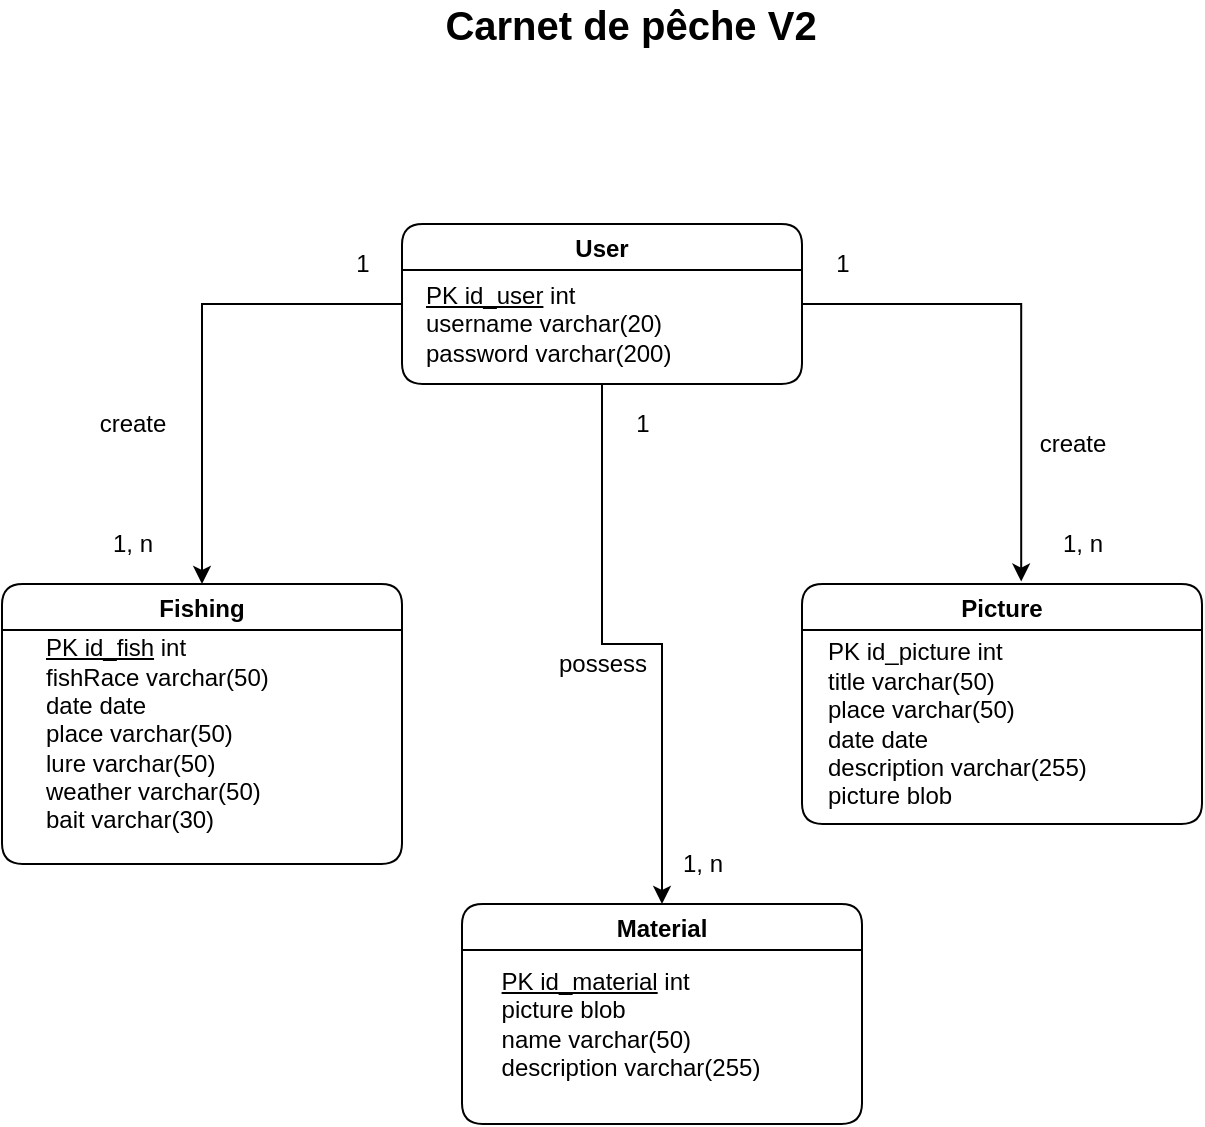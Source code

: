 <mxfile>
    <diagram id="iWAef_jkS69zNWA0uLJs" name="Page-1">
        <mxGraphModel dx="820" dy="311" grid="1" gridSize="10" guides="1" tooltips="1" connect="1" arrows="1" fold="1" page="1" pageScale="1" pageWidth="827" pageHeight="1169" math="0" shadow="0">
            <root>
                <mxCell id="0"/>
                <mxCell id="1" parent="0"/>
                <mxCell id="jYINh09VcfjWnoEC212V-5" value="Picture" style="swimlane;rounded=1;" parent="1" vertex="1">
                    <mxGeometry x="500" y="320" width="200" height="120" as="geometry"/>
                </mxCell>
                <mxCell id="jYINh09VcfjWnoEC212V-11" value="PK id_picture int&lt;br&gt;title varchar(50)&lt;br&gt;place varchar(50)&lt;br&gt;date date&lt;br&gt;description varchar(255)&lt;br&gt;picture blob" style="text;html=1;align=left;verticalAlign=middle;resizable=0;points=[];autosize=1;strokeColor=none;fillColor=none;" parent="jYINh09VcfjWnoEC212V-5" vertex="1">
                    <mxGeometry x="11" y="25" width="150" height="90" as="geometry"/>
                </mxCell>
                <mxCell id="jYINh09VcfjWnoEC212V-12" style="edgeStyle=orthogonalEdgeStyle;rounded=0;orthogonalLoop=1;jettySize=auto;html=1;entryX=0.548;entryY=-0.01;entryDx=0;entryDy=0;entryPerimeter=0;" parent="1" source="jYINh09VcfjWnoEC212V-6" target="jYINh09VcfjWnoEC212V-5" edge="1">
                    <mxGeometry relative="1" as="geometry">
                        <Array as="points">
                            <mxPoint x="610" y="180"/>
                        </Array>
                    </mxGeometry>
                </mxCell>
                <mxCell id="jYINh09VcfjWnoEC212V-13" style="edgeStyle=orthogonalEdgeStyle;rounded=0;orthogonalLoop=1;jettySize=auto;html=1;entryX=0.5;entryY=0;entryDx=0;entryDy=0;" parent="1" source="jYINh09VcfjWnoEC212V-6" target="jYINh09VcfjWnoEC212V-7" edge="1">
                    <mxGeometry relative="1" as="geometry">
                        <mxPoint x="200" y="260" as="targetPoint"/>
                        <Array as="points">
                            <mxPoint x="200" y="180"/>
                        </Array>
                    </mxGeometry>
                </mxCell>
                <mxCell id="lYAPcYUrnoJkSHGf2Lo3-3" style="edgeStyle=orthogonalEdgeStyle;rounded=0;orthogonalLoop=1;jettySize=auto;html=1;entryX=0.5;entryY=0;entryDx=0;entryDy=0;" parent="1" source="jYINh09VcfjWnoEC212V-6" target="lYAPcYUrnoJkSHGf2Lo3-1" edge="1">
                    <mxGeometry relative="1" as="geometry"/>
                </mxCell>
                <mxCell id="jYINh09VcfjWnoEC212V-6" value="User" style="swimlane;rounded=1;" parent="1" vertex="1">
                    <mxGeometry x="300" y="140" width="200" height="80" as="geometry"/>
                </mxCell>
                <mxCell id="jYINh09VcfjWnoEC212V-9" value="&lt;u&gt;PK id_user&lt;/u&gt; int&lt;br&gt;username varchar(20)&lt;br&gt;password varchar(200)" style="text;html=1;align=left;verticalAlign=middle;resizable=0;points=[];autosize=1;strokeColor=none;fillColor=none;rounded=1;" parent="jYINh09VcfjWnoEC212V-6" vertex="1">
                    <mxGeometry x="10" y="25" width="140" height="50" as="geometry"/>
                </mxCell>
                <mxCell id="jYINh09VcfjWnoEC212V-7" value="Fishing" style="swimlane;rounded=1;" parent="1" vertex="1">
                    <mxGeometry x="100" y="320" width="200" height="140" as="geometry">
                        <mxRectangle x="100" y="320" width="60" height="23" as="alternateBounds"/>
                    </mxGeometry>
                </mxCell>
                <mxCell id="jYINh09VcfjWnoEC212V-10" value="&lt;u&gt;PK id_fish&lt;/u&gt; int&lt;br&gt;fishRace varchar(50)&lt;br&gt;date date&lt;br&gt;place varchar(50)&lt;br&gt;lure varchar(50)&lt;br&gt;weather varchar(50)&lt;br&gt;bait varchar(30)" style="text;html=1;align=left;verticalAlign=middle;resizable=0;points=[];autosize=1;strokeColor=none;fillColor=none;" parent="jYINh09VcfjWnoEC212V-7" vertex="1">
                    <mxGeometry x="20" y="25" width="130" height="100" as="geometry"/>
                </mxCell>
                <mxCell id="jYINh09VcfjWnoEC212V-14" value="create" style="text;html=1;align=center;verticalAlign=middle;resizable=0;points=[];autosize=1;strokeColor=none;fillColor=none;" parent="1" vertex="1">
                    <mxGeometry x="610" y="240" width="50" height="20" as="geometry"/>
                </mxCell>
                <mxCell id="jYINh09VcfjWnoEC212V-15" value="1" style="text;html=1;align=center;verticalAlign=middle;resizable=0;points=[];autosize=1;strokeColor=none;fillColor=none;" parent="1" vertex="1">
                    <mxGeometry x="510" y="150" width="20" height="20" as="geometry"/>
                </mxCell>
                <mxCell id="jYINh09VcfjWnoEC212V-16" value="1" style="text;html=1;align=center;verticalAlign=middle;resizable=0;points=[];autosize=1;strokeColor=none;fillColor=none;" parent="1" vertex="1">
                    <mxGeometry x="270" y="150" width="20" height="20" as="geometry"/>
                </mxCell>
                <mxCell id="jYINh09VcfjWnoEC212V-17" value="create" style="text;html=1;align=center;verticalAlign=middle;resizable=0;points=[];autosize=1;strokeColor=none;fillColor=none;" parent="1" vertex="1">
                    <mxGeometry x="140" y="230" width="50" height="20" as="geometry"/>
                </mxCell>
                <mxCell id="jYINh09VcfjWnoEC212V-18" value="1, n" style="text;html=1;align=center;verticalAlign=middle;resizable=0;points=[];autosize=1;strokeColor=none;fillColor=none;" parent="1" vertex="1">
                    <mxGeometry x="145" y="290" width="40" height="20" as="geometry"/>
                </mxCell>
                <mxCell id="jYINh09VcfjWnoEC212V-19" value="1, n" style="text;html=1;align=center;verticalAlign=middle;resizable=0;points=[];autosize=1;strokeColor=none;fillColor=none;" parent="1" vertex="1">
                    <mxGeometry x="620" y="290" width="40" height="20" as="geometry"/>
                </mxCell>
                <mxCell id="AhOWJDcbchbTVUkuOOfe-1" value="&lt;b&gt;&lt;font style=&quot;font-size: 20px;&quot;&gt;Carnet de pêche V2&lt;/font&gt;&lt;/b&gt;" style="text;html=1;align=center;verticalAlign=middle;resizable=0;points=[];autosize=1;strokeColor=none;fillColor=none;" parent="1" vertex="1">
                    <mxGeometry x="314" y="30" width="200" height="20" as="geometry"/>
                </mxCell>
                <mxCell id="lYAPcYUrnoJkSHGf2Lo3-1" value="Material" style="swimlane;rounded=1;" parent="1" vertex="1">
                    <mxGeometry x="330" y="480" width="200" height="110" as="geometry"/>
                </mxCell>
                <mxCell id="lYAPcYUrnoJkSHGf2Lo3-2" value="&lt;div style=&quot;text-align: left;&quot;&gt;&lt;span style=&quot;background-color: initial;&quot;&gt;&lt;u&gt;PK id_material&lt;/u&gt; int&lt;/span&gt;&lt;/div&gt;&lt;div style=&quot;text-align: left;&quot;&gt;&lt;span style=&quot;background-color: initial;&quot;&gt;picture blob&lt;/span&gt;&lt;/div&gt;&lt;div style=&quot;text-align: left;&quot;&gt;&lt;span style=&quot;background-color: initial;&quot;&gt;name varchar(50)&lt;/span&gt;&lt;/div&gt;&lt;div style=&quot;text-align: left;&quot;&gt;&lt;span style=&quot;background-color: initial;&quot;&gt;description varchar(255)&lt;/span&gt;&lt;/div&gt;" style="text;html=1;align=center;verticalAlign=middle;resizable=0;points=[];autosize=1;strokeColor=none;fillColor=none;" parent="lYAPcYUrnoJkSHGf2Lo3-1" vertex="1">
                    <mxGeometry x="9" y="30" width="150" height="60" as="geometry"/>
                </mxCell>
                <mxCell id="lYAPcYUrnoJkSHGf2Lo3-4" value="possess" style="text;html=1;align=center;verticalAlign=middle;resizable=0;points=[];autosize=1;strokeColor=none;fillColor=none;" parent="1" vertex="1">
                    <mxGeometry x="370" y="350" width="60" height="20" as="geometry"/>
                </mxCell>
                <mxCell id="lYAPcYUrnoJkSHGf2Lo3-5" value="1" style="text;html=1;align=center;verticalAlign=middle;resizable=0;points=[];autosize=1;strokeColor=none;fillColor=none;" parent="1" vertex="1">
                    <mxGeometry x="410" y="230" width="20" height="20" as="geometry"/>
                </mxCell>
                <mxCell id="lYAPcYUrnoJkSHGf2Lo3-7" value="1, n" style="text;html=1;align=center;verticalAlign=middle;resizable=0;points=[];autosize=1;strokeColor=none;fillColor=none;" parent="1" vertex="1">
                    <mxGeometry x="430" y="450" width="40" height="20" as="geometry"/>
                </mxCell>
            </root>
        </mxGraphModel>
    </diagram>
</mxfile>